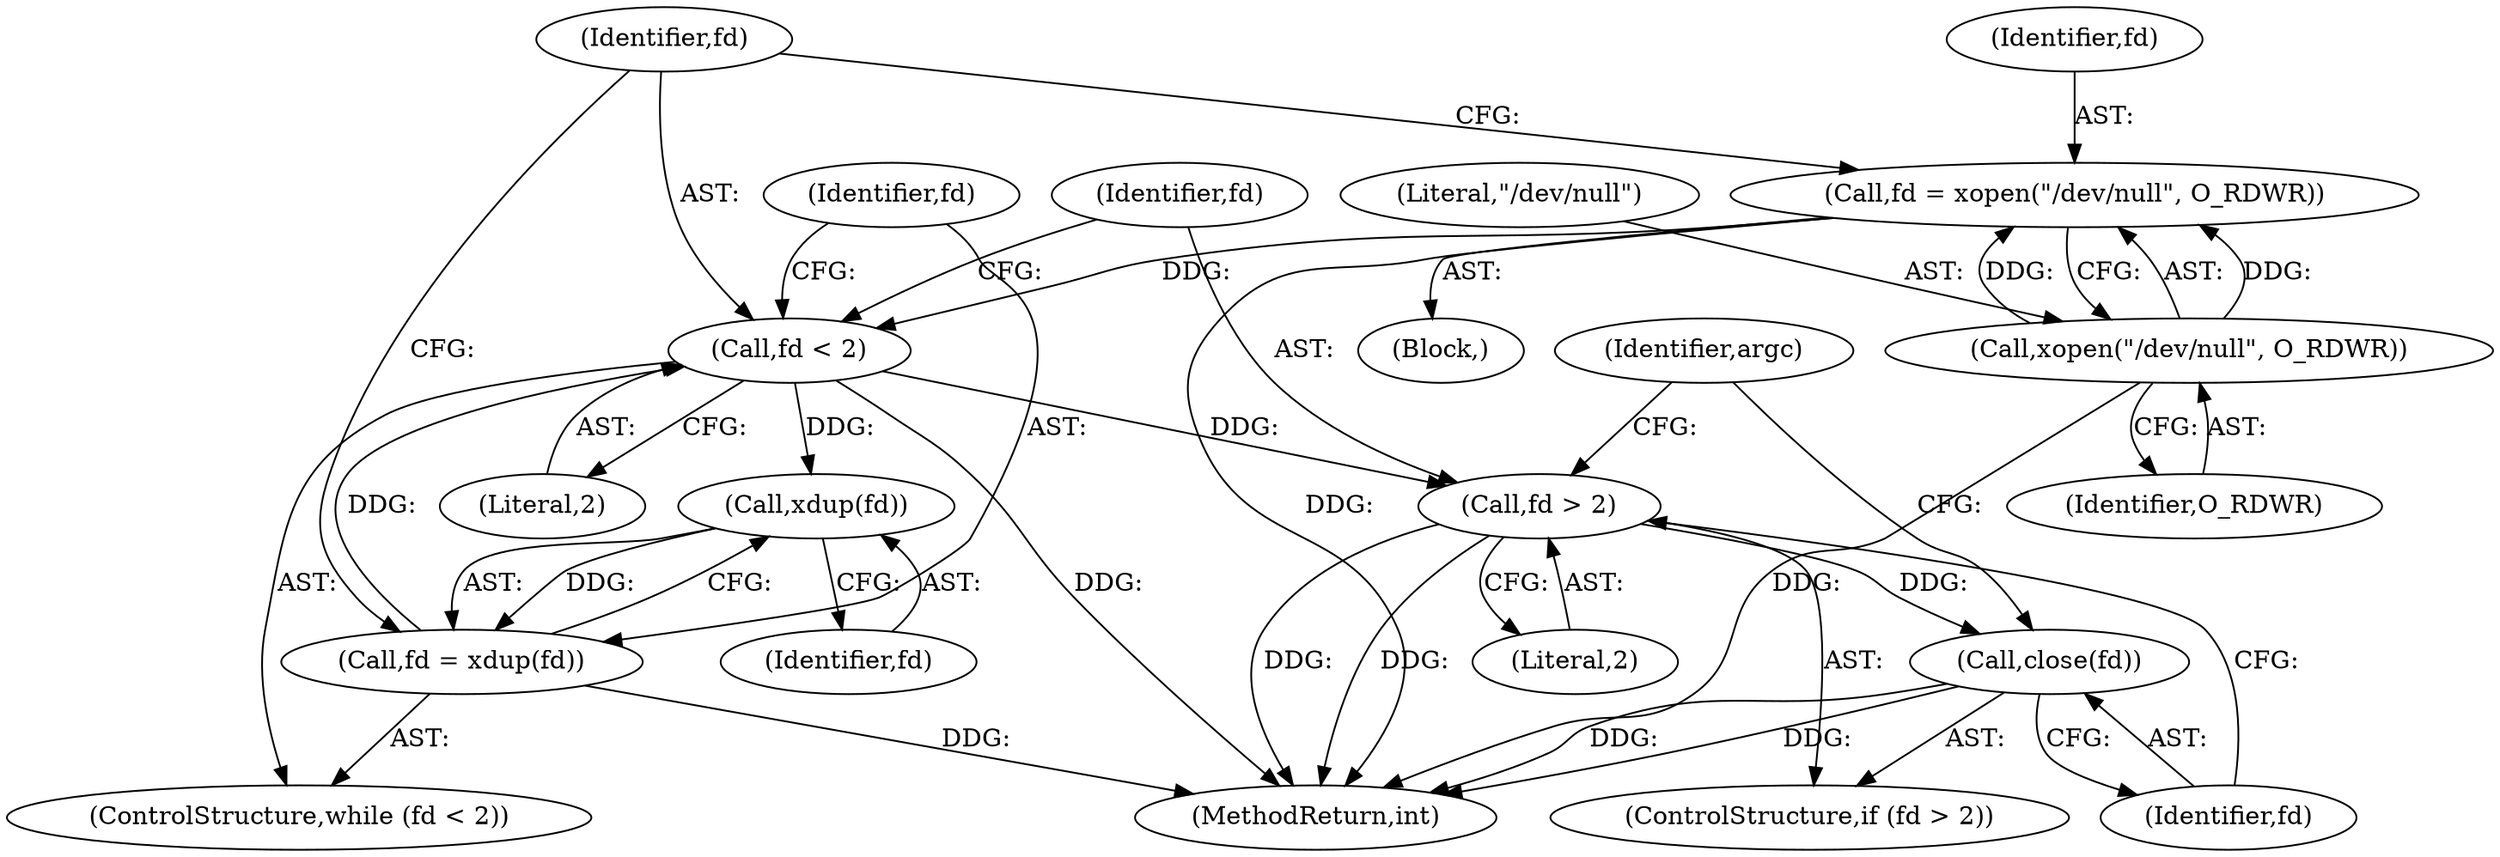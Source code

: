 digraph "0_abrt_80408e9e24a1c10f85fd969e1853e0f192157f92_0@API" {
"1000146" [label="(Call,fd = xopen(\"/dev/null\", O_RDWR))"];
"1000148" [label="(Call,xopen(\"/dev/null\", O_RDWR))"];
"1000152" [label="(Call,fd < 2)"];
"1000157" [label="(Call,xdup(fd))"];
"1000155" [label="(Call,fd = xdup(fd))"];
"1000160" [label="(Call,fd > 2)"];
"1000163" [label="(Call,close(fd))"];
"1000157" [label="(Call,xdup(fd))"];
"1000151" [label="(ControlStructure,while (fd < 2))"];
"1000155" [label="(Call,fd = xdup(fd))"];
"1000158" [label="(Identifier,fd)"];
"1000144" [label="(Block,)"];
"1000148" [label="(Call,xopen(\"/dev/null\", O_RDWR))"];
"1000159" [label="(ControlStructure,if (fd > 2))"];
"1001168" [label="(MethodReturn,int)"];
"1000152" [label="(Call,fd < 2)"];
"1000162" [label="(Literal,2)"];
"1000146" [label="(Call,fd = xopen(\"/dev/null\", O_RDWR))"];
"1000164" [label="(Identifier,fd)"];
"1000161" [label="(Identifier,fd)"];
"1000163" [label="(Call,close(fd))"];
"1000150" [label="(Identifier,O_RDWR)"];
"1000156" [label="(Identifier,fd)"];
"1000167" [label="(Identifier,argc)"];
"1000147" [label="(Identifier,fd)"];
"1000160" [label="(Call,fd > 2)"];
"1000153" [label="(Identifier,fd)"];
"1000149" [label="(Literal,\"/dev/null\")"];
"1000154" [label="(Literal,2)"];
"1000146" -> "1000144"  [label="AST: "];
"1000146" -> "1000148"  [label="CFG: "];
"1000147" -> "1000146"  [label="AST: "];
"1000148" -> "1000146"  [label="AST: "];
"1000153" -> "1000146"  [label="CFG: "];
"1000146" -> "1001168"  [label="DDG: "];
"1000148" -> "1000146"  [label="DDG: "];
"1000148" -> "1000146"  [label="DDG: "];
"1000146" -> "1000152"  [label="DDG: "];
"1000148" -> "1000150"  [label="CFG: "];
"1000149" -> "1000148"  [label="AST: "];
"1000150" -> "1000148"  [label="AST: "];
"1000148" -> "1001168"  [label="DDG: "];
"1000152" -> "1000151"  [label="AST: "];
"1000152" -> "1000154"  [label="CFG: "];
"1000153" -> "1000152"  [label="AST: "];
"1000154" -> "1000152"  [label="AST: "];
"1000156" -> "1000152"  [label="CFG: "];
"1000161" -> "1000152"  [label="CFG: "];
"1000152" -> "1001168"  [label="DDG: "];
"1000155" -> "1000152"  [label="DDG: "];
"1000152" -> "1000157"  [label="DDG: "];
"1000152" -> "1000160"  [label="DDG: "];
"1000157" -> "1000155"  [label="AST: "];
"1000157" -> "1000158"  [label="CFG: "];
"1000158" -> "1000157"  [label="AST: "];
"1000155" -> "1000157"  [label="CFG: "];
"1000157" -> "1000155"  [label="DDG: "];
"1000155" -> "1000151"  [label="AST: "];
"1000156" -> "1000155"  [label="AST: "];
"1000153" -> "1000155"  [label="CFG: "];
"1000155" -> "1001168"  [label="DDG: "];
"1000160" -> "1000159"  [label="AST: "];
"1000160" -> "1000162"  [label="CFG: "];
"1000161" -> "1000160"  [label="AST: "];
"1000162" -> "1000160"  [label="AST: "];
"1000164" -> "1000160"  [label="CFG: "];
"1000167" -> "1000160"  [label="CFG: "];
"1000160" -> "1001168"  [label="DDG: "];
"1000160" -> "1001168"  [label="DDG: "];
"1000160" -> "1000163"  [label="DDG: "];
"1000163" -> "1000159"  [label="AST: "];
"1000163" -> "1000164"  [label="CFG: "];
"1000164" -> "1000163"  [label="AST: "];
"1000167" -> "1000163"  [label="CFG: "];
"1000163" -> "1001168"  [label="DDG: "];
"1000163" -> "1001168"  [label="DDG: "];
}
